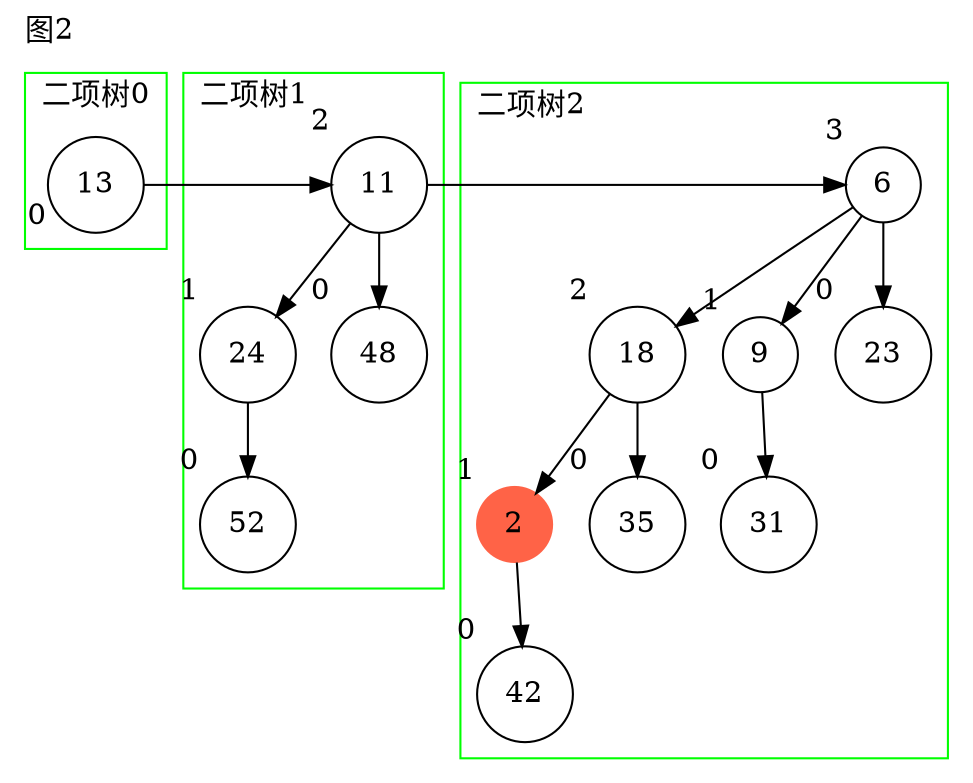 digraph g{
node[shape=circle];
label="图2";
labeljust=l;
labelloc=t;
subgraph cluster_0 {
pencolor=green;label="二项树0";
n140[label=13, xlabel=0];
}
subgraph cluster_1 {
pencolor=green;label="二项树1";
n141[label=11, xlabel=2];
n142[label=24, xlabel=1];
n141->n142;
n143[label=48, xlabel=0];
n141->n143[weight=100];
n144[label=52, xlabel=0];
n142->n144[weight=100];
}
n140->n141[constraint=false];
subgraph cluster_2 {
pencolor=green;label="二项树2";
n145[label=6, xlabel=3];
n146[label=18, xlabel=2];
n145->n146;
n147[label=9, xlabel=1];
n145->n147;
n148[label=23, xlabel=0];
n145->n148[weight=100];
n149[label=31, xlabel=0];
n147->n149[weight=100];
n150[label=2, xlabel=1, style = filled,color="tomato"];
n146->n150;
n151[label=35, xlabel=0];
n146->n151[weight=100];
n152[label=42, xlabel=0];
n150->n152[weight=100];
}
n141->n145[constraint=false];
}
